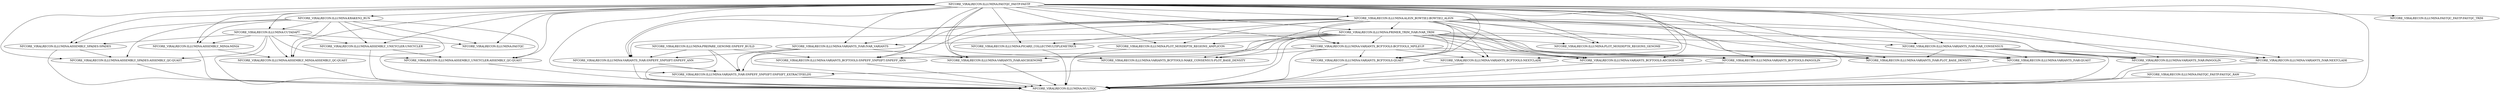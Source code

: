 strict digraph "" {
	"NFCORE_VIRALRECON:ILLUMINA:PREPARE_GENOME:SNPEFF_BUILD" -> "NFCORE_VIRALRECON:ILLUMINA:VARIANTS_IVAR:SNPEFF_SNPSIFT:SNPEFF_ANN";
	"NFCORE_VIRALRECON:ILLUMINA:PREPARE_GENOME:SNPEFF_BUILD" -> "NFCORE_VIRALRECON:ILLUMINA:VARIANTS_IVAR:SNPEFF_SNPSIFT:SNPSIFT_EXTRACTFIELDS";
	"NFCORE_VIRALRECON:ILLUMINA:PREPARE_GENOME:SNPEFF_BUILD" -> "NFCORE_VIRALRECON:ILLUMINA:VARIANTS_BCFTOOLS:SNPEFF_SNPSIFT:SNPEFF_ANN";
	"NFCORE_VIRALRECON:ILLUMINA:PREPARE_GENOME:SNPEFF_BUILD" -> "NFCORE_VIRALRECON:ILLUMINA:MULTIQC";
	"NFCORE_VIRALRECON:ILLUMINA:VARIANTS_IVAR:ASCIIGENOME" -> "NFCORE_VIRALRECON:ILLUMINA:MULTIQC";
	"NFCORE_VIRALRECON:ILLUMINA:KRAKEN2_RUN" -> "NFCORE_VIRALRECON:ILLUMINA:CUTADAPT";
	"NFCORE_VIRALRECON:ILLUMINA:KRAKEN2_RUN" -> "NFCORE_VIRALRECON:ILLUMINA:FASTQC";
	"NFCORE_VIRALRECON:ILLUMINA:KRAKEN2_RUN" -> "NFCORE_VIRALRECON:ILLUMINA:ASSEMBLY_SPADES:SPADES";
	"NFCORE_VIRALRECON:ILLUMINA:KRAKEN2_RUN" -> "NFCORE_VIRALRECON:ILLUMINA:ASSEMBLY_SPADES:ASSEMBLY_QC:QUAST";
	"NFCORE_VIRALRECON:ILLUMINA:KRAKEN2_RUN" -> "NFCORE_VIRALRECON:ILLUMINA:ASSEMBLY_UNICYCLER:UNICYCLER";
	"NFCORE_VIRALRECON:ILLUMINA:KRAKEN2_RUN" -> "NFCORE_VIRALRECON:ILLUMINA:ASSEMBLY_UNICYCLER:ASSEMBLY_QC:QUAST";
	"NFCORE_VIRALRECON:ILLUMINA:KRAKEN2_RUN" -> "NFCORE_VIRALRECON:ILLUMINA:ASSEMBLY_MINIA:MINIA";
	"NFCORE_VIRALRECON:ILLUMINA:KRAKEN2_RUN" -> "NFCORE_VIRALRECON:ILLUMINA:ASSEMBLY_MINIA:ASSEMBLY_QC:QUAST";
	"NFCORE_VIRALRECON:ILLUMINA:KRAKEN2_RUN" -> "NFCORE_VIRALRECON:ILLUMINA:MULTIQC";
	"NFCORE_VIRALRECON:ILLUMINA:CUTADAPT" -> "NFCORE_VIRALRECON:ILLUMINA:FASTQC";
	"NFCORE_VIRALRECON:ILLUMINA:CUTADAPT" -> "NFCORE_VIRALRECON:ILLUMINA:ASSEMBLY_SPADES:SPADES";
	"NFCORE_VIRALRECON:ILLUMINA:CUTADAPT" -> "NFCORE_VIRALRECON:ILLUMINA:ASSEMBLY_SPADES:ASSEMBLY_QC:QUAST";
	"NFCORE_VIRALRECON:ILLUMINA:CUTADAPT" -> "NFCORE_VIRALRECON:ILLUMINA:ASSEMBLY_UNICYCLER:UNICYCLER";
	"NFCORE_VIRALRECON:ILLUMINA:CUTADAPT" -> "NFCORE_VIRALRECON:ILLUMINA:ASSEMBLY_UNICYCLER:ASSEMBLY_QC:QUAST";
	"NFCORE_VIRALRECON:ILLUMINA:CUTADAPT" -> "NFCORE_VIRALRECON:ILLUMINA:ASSEMBLY_MINIA:MINIA";
	"NFCORE_VIRALRECON:ILLUMINA:CUTADAPT" -> "NFCORE_VIRALRECON:ILLUMINA:ASSEMBLY_MINIA:ASSEMBLY_QC:QUAST";
	"NFCORE_VIRALRECON:ILLUMINA:CUTADAPT" -> "NFCORE_VIRALRECON:ILLUMINA:MULTIQC";
	"NFCORE_VIRALRECON:ILLUMINA:ALIGN_BOWTIE2:BOWTIE2_ALIGN" -> "NFCORE_VIRALRECON:ILLUMINA:VARIANTS_IVAR:ASCIIGENOME";
	"NFCORE_VIRALRECON:ILLUMINA:ALIGN_BOWTIE2:BOWTIE2_ALIGN" -> "NFCORE_VIRALRECON:ILLUMINA:VARIANTS_IVAR:SNPEFF_SNPSIFT:SNPEFF_ANN";
	"NFCORE_VIRALRECON:ILLUMINA:ALIGN_BOWTIE2:BOWTIE2_ALIGN" -> "NFCORE_VIRALRECON:ILLUMINA:PRIMER_TRIM_IVAR:IVAR_TRIM";
	"NFCORE_VIRALRECON:ILLUMINA:ALIGN_BOWTIE2:BOWTIE2_ALIGN" -> "NFCORE_VIRALRECON:ILLUMINA:PICARD_COLLECTMULTIPLEMETRICS";
	"NFCORE_VIRALRECON:ILLUMINA:ALIGN_BOWTIE2:BOWTIE2_ALIGN" -> "NFCORE_VIRALRECON:ILLUMINA:PLOT_MOSDEPTH_REGIONS_GENOME";
	"NFCORE_VIRALRECON:ILLUMINA:ALIGN_BOWTIE2:BOWTIE2_ALIGN" -> "NFCORE_VIRALRECON:ILLUMINA:PLOT_MOSDEPTH_REGIONS_AMPLICON";
	"NFCORE_VIRALRECON:ILLUMINA:ALIGN_BOWTIE2:BOWTIE2_ALIGN" -> "NFCORE_VIRALRECON:ILLUMINA:VARIANTS_IVAR:IVAR_VARIANTS";
	"NFCORE_VIRALRECON:ILLUMINA:ALIGN_BOWTIE2:BOWTIE2_ALIGN" -> "NFCORE_VIRALRECON:ILLUMINA:VARIANTS_IVAR:IVAR_CONSENSUS";
	"NFCORE_VIRALRECON:ILLUMINA:ALIGN_BOWTIE2:BOWTIE2_ALIGN" -> "NFCORE_VIRALRECON:ILLUMINA:VARIANTS_IVAR:PLOT_BASE_DENSITY";
	"NFCORE_VIRALRECON:ILLUMINA:ALIGN_BOWTIE2:BOWTIE2_ALIGN" -> "NFCORE_VIRALRECON:ILLUMINA:VARIANTS_IVAR:QUAST";
	"NFCORE_VIRALRECON:ILLUMINA:ALIGN_BOWTIE2:BOWTIE2_ALIGN" -> "NFCORE_VIRALRECON:ILLUMINA:VARIANTS_IVAR:PANGOLIN";
	"NFCORE_VIRALRECON:ILLUMINA:ALIGN_BOWTIE2:BOWTIE2_ALIGN" -> "NFCORE_VIRALRECON:ILLUMINA:VARIANTS_IVAR:NEXTCLADE";
	"NFCORE_VIRALRECON:ILLUMINA:ALIGN_BOWTIE2:BOWTIE2_ALIGN" -> "NFCORE_VIRALRECON:ILLUMINA:VARIANTS_IVAR:SNPEFF_SNPSIFT:SNPSIFT_EXTRACTFIELDS";
	"NFCORE_VIRALRECON:ILLUMINA:ALIGN_BOWTIE2:BOWTIE2_ALIGN" -> "NFCORE_VIRALRECON:ILLUMINA:VARIANTS_BCFTOOLS:BCFTOOLS_MPILEUP";
	"NFCORE_VIRALRECON:ILLUMINA:ALIGN_BOWTIE2:BOWTIE2_ALIGN" -> "NFCORE_VIRALRECON:ILLUMINA:VARIANTS_BCFTOOLS:MAKE_CONSENSUS:PLOT_BASE_DENSITY";
	"NFCORE_VIRALRECON:ILLUMINA:ALIGN_BOWTIE2:BOWTIE2_ALIGN" -> "NFCORE_VIRALRECON:ILLUMINA:VARIANTS_BCFTOOLS:QUAST";
	"NFCORE_VIRALRECON:ILLUMINA:ALIGN_BOWTIE2:BOWTIE2_ALIGN" -> "NFCORE_VIRALRECON:ILLUMINA:VARIANTS_BCFTOOLS:PANGOLIN";
	"NFCORE_VIRALRECON:ILLUMINA:ALIGN_BOWTIE2:BOWTIE2_ALIGN" -> "NFCORE_VIRALRECON:ILLUMINA:VARIANTS_BCFTOOLS:NEXTCLADE";
	"NFCORE_VIRALRECON:ILLUMINA:ALIGN_BOWTIE2:BOWTIE2_ALIGN" -> "NFCORE_VIRALRECON:ILLUMINA:VARIANTS_BCFTOOLS:SNPEFF_SNPSIFT:SNPEFF_ANN";
	"NFCORE_VIRALRECON:ILLUMINA:ALIGN_BOWTIE2:BOWTIE2_ALIGN" -> "NFCORE_VIRALRECON:ILLUMINA:VARIANTS_BCFTOOLS:ASCIIGENOME";
	"NFCORE_VIRALRECON:ILLUMINA:ALIGN_BOWTIE2:BOWTIE2_ALIGN" -> "NFCORE_VIRALRECON:ILLUMINA:MULTIQC";
	"NFCORE_VIRALRECON:ILLUMINA:VARIANTS_IVAR:SNPEFF_SNPSIFT:SNPEFF_ANN" -> "NFCORE_VIRALRECON:ILLUMINA:VARIANTS_IVAR:SNPEFF_SNPSIFT:SNPSIFT_EXTRACTFIELDS";
	"NFCORE_VIRALRECON:ILLUMINA:VARIANTS_IVAR:SNPEFF_SNPSIFT:SNPEFF_ANN" -> "NFCORE_VIRALRECON:ILLUMINA:MULTIQC";
	"NFCORE_VIRALRECON:ILLUMINA:FASTQC_FASTP:FASTQC_RAW" -> "NFCORE_VIRALRECON:ILLUMINA:MULTIQC";
	"NFCORE_VIRALRECON:ILLUMINA:FASTQC_FASTP:FASTP" -> "NFCORE_VIRALRECON:ILLUMINA:VARIANTS_IVAR:ASCIIGENOME";
	"NFCORE_VIRALRECON:ILLUMINA:FASTQC_FASTP:FASTP" -> "NFCORE_VIRALRECON:ILLUMINA:KRAKEN2_RUN";
	"NFCORE_VIRALRECON:ILLUMINA:FASTQC_FASTP:FASTP" -> "NFCORE_VIRALRECON:ILLUMINA:CUTADAPT";
	"NFCORE_VIRALRECON:ILLUMINA:FASTQC_FASTP:FASTP" -> "NFCORE_VIRALRECON:ILLUMINA:ALIGN_BOWTIE2:BOWTIE2_ALIGN";
	"NFCORE_VIRALRECON:ILLUMINA:FASTQC_FASTP:FASTP" -> "NFCORE_VIRALRECON:ILLUMINA:VARIANTS_IVAR:SNPEFF_SNPSIFT:SNPEFF_ANN";
	"NFCORE_VIRALRECON:ILLUMINA:FASTQC_FASTP:FASTP" -> "NFCORE_VIRALRECON:ILLUMINA:FASTQC_FASTP:FASTQC_TRIM";
	"NFCORE_VIRALRECON:ILLUMINA:FASTQC_FASTP:FASTP" -> "NFCORE_VIRALRECON:ILLUMINA:PRIMER_TRIM_IVAR:IVAR_TRIM";
	"NFCORE_VIRALRECON:ILLUMINA:FASTQC_FASTP:FASTP" -> "NFCORE_VIRALRECON:ILLUMINA:PICARD_COLLECTMULTIPLEMETRICS";
	"NFCORE_VIRALRECON:ILLUMINA:FASTQC_FASTP:FASTP" -> "NFCORE_VIRALRECON:ILLUMINA:PLOT_MOSDEPTH_REGIONS_GENOME";
	"NFCORE_VIRALRECON:ILLUMINA:FASTQC_FASTP:FASTP" -> "NFCORE_VIRALRECON:ILLUMINA:PLOT_MOSDEPTH_REGIONS_AMPLICON";
	"NFCORE_VIRALRECON:ILLUMINA:FASTQC_FASTP:FASTP" -> "NFCORE_VIRALRECON:ILLUMINA:VARIANTS_IVAR:IVAR_VARIANTS";
	"NFCORE_VIRALRECON:ILLUMINA:FASTQC_FASTP:FASTP" -> "NFCORE_VIRALRECON:ILLUMINA:VARIANTS_IVAR:IVAR_CONSENSUS";
	"NFCORE_VIRALRECON:ILLUMINA:FASTQC_FASTP:FASTP" -> "NFCORE_VIRALRECON:ILLUMINA:VARIANTS_IVAR:PLOT_BASE_DENSITY";
	"NFCORE_VIRALRECON:ILLUMINA:FASTQC_FASTP:FASTP" -> "NFCORE_VIRALRECON:ILLUMINA:VARIANTS_IVAR:QUAST";
	"NFCORE_VIRALRECON:ILLUMINA:FASTQC_FASTP:FASTP" -> "NFCORE_VIRALRECON:ILLUMINA:VARIANTS_IVAR:PANGOLIN";
	"NFCORE_VIRALRECON:ILLUMINA:FASTQC_FASTP:FASTP" -> "NFCORE_VIRALRECON:ILLUMINA:VARIANTS_IVAR:NEXTCLADE";
	"NFCORE_VIRALRECON:ILLUMINA:FASTQC_FASTP:FASTP" -> "NFCORE_VIRALRECON:ILLUMINA:VARIANTS_IVAR:SNPEFF_SNPSIFT:SNPSIFT_EXTRACTFIELDS";
	"NFCORE_VIRALRECON:ILLUMINA:FASTQC_FASTP:FASTP" -> "NFCORE_VIRALRECON:ILLUMINA:VARIANTS_BCFTOOLS:BCFTOOLS_MPILEUP";
	"NFCORE_VIRALRECON:ILLUMINA:FASTQC_FASTP:FASTP" -> "NFCORE_VIRALRECON:ILLUMINA:VARIANTS_BCFTOOLS:MAKE_CONSENSUS:PLOT_BASE_DENSITY";
	"NFCORE_VIRALRECON:ILLUMINA:FASTQC_FASTP:FASTP" -> "NFCORE_VIRALRECON:ILLUMINA:VARIANTS_BCFTOOLS:QUAST";
	"NFCORE_VIRALRECON:ILLUMINA:FASTQC_FASTP:FASTP" -> "NFCORE_VIRALRECON:ILLUMINA:VARIANTS_BCFTOOLS:PANGOLIN";
	"NFCORE_VIRALRECON:ILLUMINA:FASTQC_FASTP:FASTP" -> "NFCORE_VIRALRECON:ILLUMINA:VARIANTS_BCFTOOLS:NEXTCLADE";
	"NFCORE_VIRALRECON:ILLUMINA:FASTQC_FASTP:FASTP" -> "NFCORE_VIRALRECON:ILLUMINA:VARIANTS_BCFTOOLS:SNPEFF_SNPSIFT:SNPEFF_ANN";
	"NFCORE_VIRALRECON:ILLUMINA:FASTQC_FASTP:FASTP" -> "NFCORE_VIRALRECON:ILLUMINA:VARIANTS_BCFTOOLS:ASCIIGENOME";
	"NFCORE_VIRALRECON:ILLUMINA:FASTQC_FASTP:FASTP" -> "NFCORE_VIRALRECON:ILLUMINA:FASTQC";
	"NFCORE_VIRALRECON:ILLUMINA:FASTQC_FASTP:FASTP" -> "NFCORE_VIRALRECON:ILLUMINA:ASSEMBLY_SPADES:SPADES";
	"NFCORE_VIRALRECON:ILLUMINA:FASTQC_FASTP:FASTP" -> "NFCORE_VIRALRECON:ILLUMINA:ASSEMBLY_SPADES:ASSEMBLY_QC:QUAST";
	"NFCORE_VIRALRECON:ILLUMINA:FASTQC_FASTP:FASTP" -> "NFCORE_VIRALRECON:ILLUMINA:ASSEMBLY_UNICYCLER:UNICYCLER";
	"NFCORE_VIRALRECON:ILLUMINA:FASTQC_FASTP:FASTP" -> "NFCORE_VIRALRECON:ILLUMINA:ASSEMBLY_UNICYCLER:ASSEMBLY_QC:QUAST";
	"NFCORE_VIRALRECON:ILLUMINA:FASTQC_FASTP:FASTP" -> "NFCORE_VIRALRECON:ILLUMINA:ASSEMBLY_MINIA:MINIA";
	"NFCORE_VIRALRECON:ILLUMINA:FASTQC_FASTP:FASTP" -> "NFCORE_VIRALRECON:ILLUMINA:ASSEMBLY_MINIA:ASSEMBLY_QC:QUAST";
	"NFCORE_VIRALRECON:ILLUMINA:FASTQC_FASTP:FASTP" -> "NFCORE_VIRALRECON:ILLUMINA:MULTIQC";
	"NFCORE_VIRALRECON:ILLUMINA:PRIMER_TRIM_IVAR:IVAR_TRIM" -> "NFCORE_VIRALRECON:ILLUMINA:VARIANTS_IVAR:ASCIIGENOME";
	"NFCORE_VIRALRECON:ILLUMINA:PRIMER_TRIM_IVAR:IVAR_TRIM" -> "NFCORE_VIRALRECON:ILLUMINA:VARIANTS_IVAR:SNPEFF_SNPSIFT:SNPEFF_ANN";
	"NFCORE_VIRALRECON:ILLUMINA:PRIMER_TRIM_IVAR:IVAR_TRIM" -> "NFCORE_VIRALRECON:ILLUMINA:PICARD_COLLECTMULTIPLEMETRICS";
	"NFCORE_VIRALRECON:ILLUMINA:PRIMER_TRIM_IVAR:IVAR_TRIM" -> "NFCORE_VIRALRECON:ILLUMINA:PLOT_MOSDEPTH_REGIONS_GENOME";
	"NFCORE_VIRALRECON:ILLUMINA:PRIMER_TRIM_IVAR:IVAR_TRIM" -> "NFCORE_VIRALRECON:ILLUMINA:PLOT_MOSDEPTH_REGIONS_AMPLICON";
	"NFCORE_VIRALRECON:ILLUMINA:PRIMER_TRIM_IVAR:IVAR_TRIM" -> "NFCORE_VIRALRECON:ILLUMINA:VARIANTS_IVAR:IVAR_VARIANTS";
	"NFCORE_VIRALRECON:ILLUMINA:PRIMER_TRIM_IVAR:IVAR_TRIM" -> "NFCORE_VIRALRECON:ILLUMINA:VARIANTS_IVAR:IVAR_CONSENSUS";
	"NFCORE_VIRALRECON:ILLUMINA:PRIMER_TRIM_IVAR:IVAR_TRIM" -> "NFCORE_VIRALRECON:ILLUMINA:VARIANTS_IVAR:PLOT_BASE_DENSITY";
	"NFCORE_VIRALRECON:ILLUMINA:PRIMER_TRIM_IVAR:IVAR_TRIM" -> "NFCORE_VIRALRECON:ILLUMINA:VARIANTS_IVAR:QUAST";
	"NFCORE_VIRALRECON:ILLUMINA:PRIMER_TRIM_IVAR:IVAR_TRIM" -> "NFCORE_VIRALRECON:ILLUMINA:VARIANTS_IVAR:PANGOLIN";
	"NFCORE_VIRALRECON:ILLUMINA:PRIMER_TRIM_IVAR:IVAR_TRIM" -> "NFCORE_VIRALRECON:ILLUMINA:VARIANTS_IVAR:NEXTCLADE";
	"NFCORE_VIRALRECON:ILLUMINA:PRIMER_TRIM_IVAR:IVAR_TRIM" -> "NFCORE_VIRALRECON:ILLUMINA:VARIANTS_IVAR:SNPEFF_SNPSIFT:SNPSIFT_EXTRACTFIELDS";
	"NFCORE_VIRALRECON:ILLUMINA:PRIMER_TRIM_IVAR:IVAR_TRIM" -> "NFCORE_VIRALRECON:ILLUMINA:VARIANTS_BCFTOOLS:BCFTOOLS_MPILEUP";
	"NFCORE_VIRALRECON:ILLUMINA:PRIMER_TRIM_IVAR:IVAR_TRIM" -> "NFCORE_VIRALRECON:ILLUMINA:VARIANTS_BCFTOOLS:MAKE_CONSENSUS:PLOT_BASE_DENSITY";
	"NFCORE_VIRALRECON:ILLUMINA:PRIMER_TRIM_IVAR:IVAR_TRIM" -> "NFCORE_VIRALRECON:ILLUMINA:VARIANTS_BCFTOOLS:QUAST";
	"NFCORE_VIRALRECON:ILLUMINA:PRIMER_TRIM_IVAR:IVAR_TRIM" -> "NFCORE_VIRALRECON:ILLUMINA:VARIANTS_BCFTOOLS:PANGOLIN";
	"NFCORE_VIRALRECON:ILLUMINA:PRIMER_TRIM_IVAR:IVAR_TRIM" -> "NFCORE_VIRALRECON:ILLUMINA:VARIANTS_BCFTOOLS:NEXTCLADE";
	"NFCORE_VIRALRECON:ILLUMINA:PRIMER_TRIM_IVAR:IVAR_TRIM" -> "NFCORE_VIRALRECON:ILLUMINA:VARIANTS_BCFTOOLS:SNPEFF_SNPSIFT:SNPEFF_ANN";
	"NFCORE_VIRALRECON:ILLUMINA:PRIMER_TRIM_IVAR:IVAR_TRIM" -> "NFCORE_VIRALRECON:ILLUMINA:VARIANTS_BCFTOOLS:ASCIIGENOME";
	"NFCORE_VIRALRECON:ILLUMINA:PRIMER_TRIM_IVAR:IVAR_TRIM" -> "NFCORE_VIRALRECON:ILLUMINA:MULTIQC";
	"NFCORE_VIRALRECON:ILLUMINA:PICARD_COLLECTMULTIPLEMETRICS" -> "NFCORE_VIRALRECON:ILLUMINA:MULTIQC";
	"NFCORE_VIRALRECON:ILLUMINA:PLOT_MOSDEPTH_REGIONS_AMPLICON" -> "NFCORE_VIRALRECON:ILLUMINA:MULTIQC";
	"NFCORE_VIRALRECON:ILLUMINA:VARIANTS_IVAR:IVAR_VARIANTS" -> "NFCORE_VIRALRECON:ILLUMINA:VARIANTS_IVAR:ASCIIGENOME";
	"NFCORE_VIRALRECON:ILLUMINA:VARIANTS_IVAR:IVAR_VARIANTS" -> "NFCORE_VIRALRECON:ILLUMINA:VARIANTS_IVAR:SNPEFF_SNPSIFT:SNPEFF_ANN";
	"NFCORE_VIRALRECON:ILLUMINA:VARIANTS_IVAR:IVAR_VARIANTS" -> "NFCORE_VIRALRECON:ILLUMINA:VARIANTS_IVAR:SNPEFF_SNPSIFT:SNPSIFT_EXTRACTFIELDS";
	"NFCORE_VIRALRECON:ILLUMINA:VARIANTS_IVAR:IVAR_VARIANTS" -> "NFCORE_VIRALRECON:ILLUMINA:MULTIQC";
	"NFCORE_VIRALRECON:ILLUMINA:VARIANTS_IVAR:IVAR_CONSENSUS" -> "NFCORE_VIRALRECON:ILLUMINA:VARIANTS_IVAR:PLOT_BASE_DENSITY";
	"NFCORE_VIRALRECON:ILLUMINA:VARIANTS_IVAR:IVAR_CONSENSUS" -> "NFCORE_VIRALRECON:ILLUMINA:VARIANTS_IVAR:QUAST";
	"NFCORE_VIRALRECON:ILLUMINA:VARIANTS_IVAR:IVAR_CONSENSUS" -> "NFCORE_VIRALRECON:ILLUMINA:VARIANTS_IVAR:PANGOLIN";
	"NFCORE_VIRALRECON:ILLUMINA:VARIANTS_IVAR:IVAR_CONSENSUS" -> "NFCORE_VIRALRECON:ILLUMINA:VARIANTS_IVAR:NEXTCLADE";
	"NFCORE_VIRALRECON:ILLUMINA:VARIANTS_IVAR:IVAR_CONSENSUS" -> "NFCORE_VIRALRECON:ILLUMINA:MULTIQC";
	"NFCORE_VIRALRECON:ILLUMINA:VARIANTS_IVAR:QUAST" -> "NFCORE_VIRALRECON:ILLUMINA:MULTIQC";
	"NFCORE_VIRALRECON:ILLUMINA:VARIANTS_IVAR:PANGOLIN" -> "NFCORE_VIRALRECON:ILLUMINA:MULTIQC";
	"NFCORE_VIRALRECON:ILLUMINA:VARIANTS_IVAR:NEXTCLADE" -> "NFCORE_VIRALRECON:ILLUMINA:MULTIQC";
	"NFCORE_VIRALRECON:ILLUMINA:VARIANTS_IVAR:SNPEFF_SNPSIFT:SNPSIFT_EXTRACTFIELDS" -> "NFCORE_VIRALRECON:ILLUMINA:MULTIQC";
	"NFCORE_VIRALRECON:ILLUMINA:VARIANTS_BCFTOOLS:BCFTOOLS_MPILEUP" -> "NFCORE_VIRALRECON:ILLUMINA:VARIANTS_BCFTOOLS:MAKE_CONSENSUS:PLOT_BASE_DENSITY";
	"NFCORE_VIRALRECON:ILLUMINA:VARIANTS_BCFTOOLS:BCFTOOLS_MPILEUP" -> "NFCORE_VIRALRECON:ILLUMINA:VARIANTS_BCFTOOLS:QUAST";
	"NFCORE_VIRALRECON:ILLUMINA:VARIANTS_BCFTOOLS:BCFTOOLS_MPILEUP" -> "NFCORE_VIRALRECON:ILLUMINA:VARIANTS_BCFTOOLS:PANGOLIN";
	"NFCORE_VIRALRECON:ILLUMINA:VARIANTS_BCFTOOLS:BCFTOOLS_MPILEUP" -> "NFCORE_VIRALRECON:ILLUMINA:VARIANTS_BCFTOOLS:NEXTCLADE";
	"NFCORE_VIRALRECON:ILLUMINA:VARIANTS_BCFTOOLS:BCFTOOLS_MPILEUP" -> "NFCORE_VIRALRECON:ILLUMINA:VARIANTS_BCFTOOLS:SNPEFF_SNPSIFT:SNPEFF_ANN";
	"NFCORE_VIRALRECON:ILLUMINA:VARIANTS_BCFTOOLS:BCFTOOLS_MPILEUP" -> "NFCORE_VIRALRECON:ILLUMINA:VARIANTS_BCFTOOLS:ASCIIGENOME";
	"NFCORE_VIRALRECON:ILLUMINA:VARIANTS_BCFTOOLS:BCFTOOLS_MPILEUP" -> "NFCORE_VIRALRECON:ILLUMINA:MULTIQC";
	"NFCORE_VIRALRECON:ILLUMINA:VARIANTS_BCFTOOLS:QUAST" -> "NFCORE_VIRALRECON:ILLUMINA:MULTIQC";
	"NFCORE_VIRALRECON:ILLUMINA:VARIANTS_BCFTOOLS:PANGOLIN" -> "NFCORE_VIRALRECON:ILLUMINA:MULTIQC";
	"NFCORE_VIRALRECON:ILLUMINA:VARIANTS_BCFTOOLS:NEXTCLADE" -> "NFCORE_VIRALRECON:ILLUMINA:MULTIQC";
	"NFCORE_VIRALRECON:ILLUMINA:VARIANTS_BCFTOOLS:SNPEFF_SNPSIFT:SNPEFF_ANN" -> "NFCORE_VIRALRECON:ILLUMINA:MULTIQC";
	"NFCORE_VIRALRECON:ILLUMINA:VARIANTS_BCFTOOLS:ASCIIGENOME" -> "NFCORE_VIRALRECON:ILLUMINA:MULTIQC";
	"NFCORE_VIRALRECON:ILLUMINA:ASSEMBLY_SPADES:SPADES" -> "NFCORE_VIRALRECON:ILLUMINA:ASSEMBLY_SPADES:ASSEMBLY_QC:QUAST";
	"NFCORE_VIRALRECON:ILLUMINA:ASSEMBLY_SPADES:SPADES" -> "NFCORE_VIRALRECON:ILLUMINA:MULTIQC";
	"NFCORE_VIRALRECON:ILLUMINA:ASSEMBLY_SPADES:ASSEMBLY_QC:QUAST" -> "NFCORE_VIRALRECON:ILLUMINA:MULTIQC";
	"NFCORE_VIRALRECON:ILLUMINA:ASSEMBLY_UNICYCLER:UNICYCLER" -> "NFCORE_VIRALRECON:ILLUMINA:ASSEMBLY_UNICYCLER:ASSEMBLY_QC:QUAST";
	"NFCORE_VIRALRECON:ILLUMINA:ASSEMBLY_UNICYCLER:UNICYCLER" -> "NFCORE_VIRALRECON:ILLUMINA:MULTIQC";
	"NFCORE_VIRALRECON:ILLUMINA:ASSEMBLY_UNICYCLER:ASSEMBLY_QC:QUAST" -> "NFCORE_VIRALRECON:ILLUMINA:MULTIQC";
	"NFCORE_VIRALRECON:ILLUMINA:ASSEMBLY_MINIA:MINIA" -> "NFCORE_VIRALRECON:ILLUMINA:ASSEMBLY_MINIA:ASSEMBLY_QC:QUAST";
	"NFCORE_VIRALRECON:ILLUMINA:ASSEMBLY_MINIA:MINIA" -> "NFCORE_VIRALRECON:ILLUMINA:MULTIQC";
	"NFCORE_VIRALRECON:ILLUMINA:ASSEMBLY_MINIA:ASSEMBLY_QC:QUAST" -> "NFCORE_VIRALRECON:ILLUMINA:MULTIQC";
}
